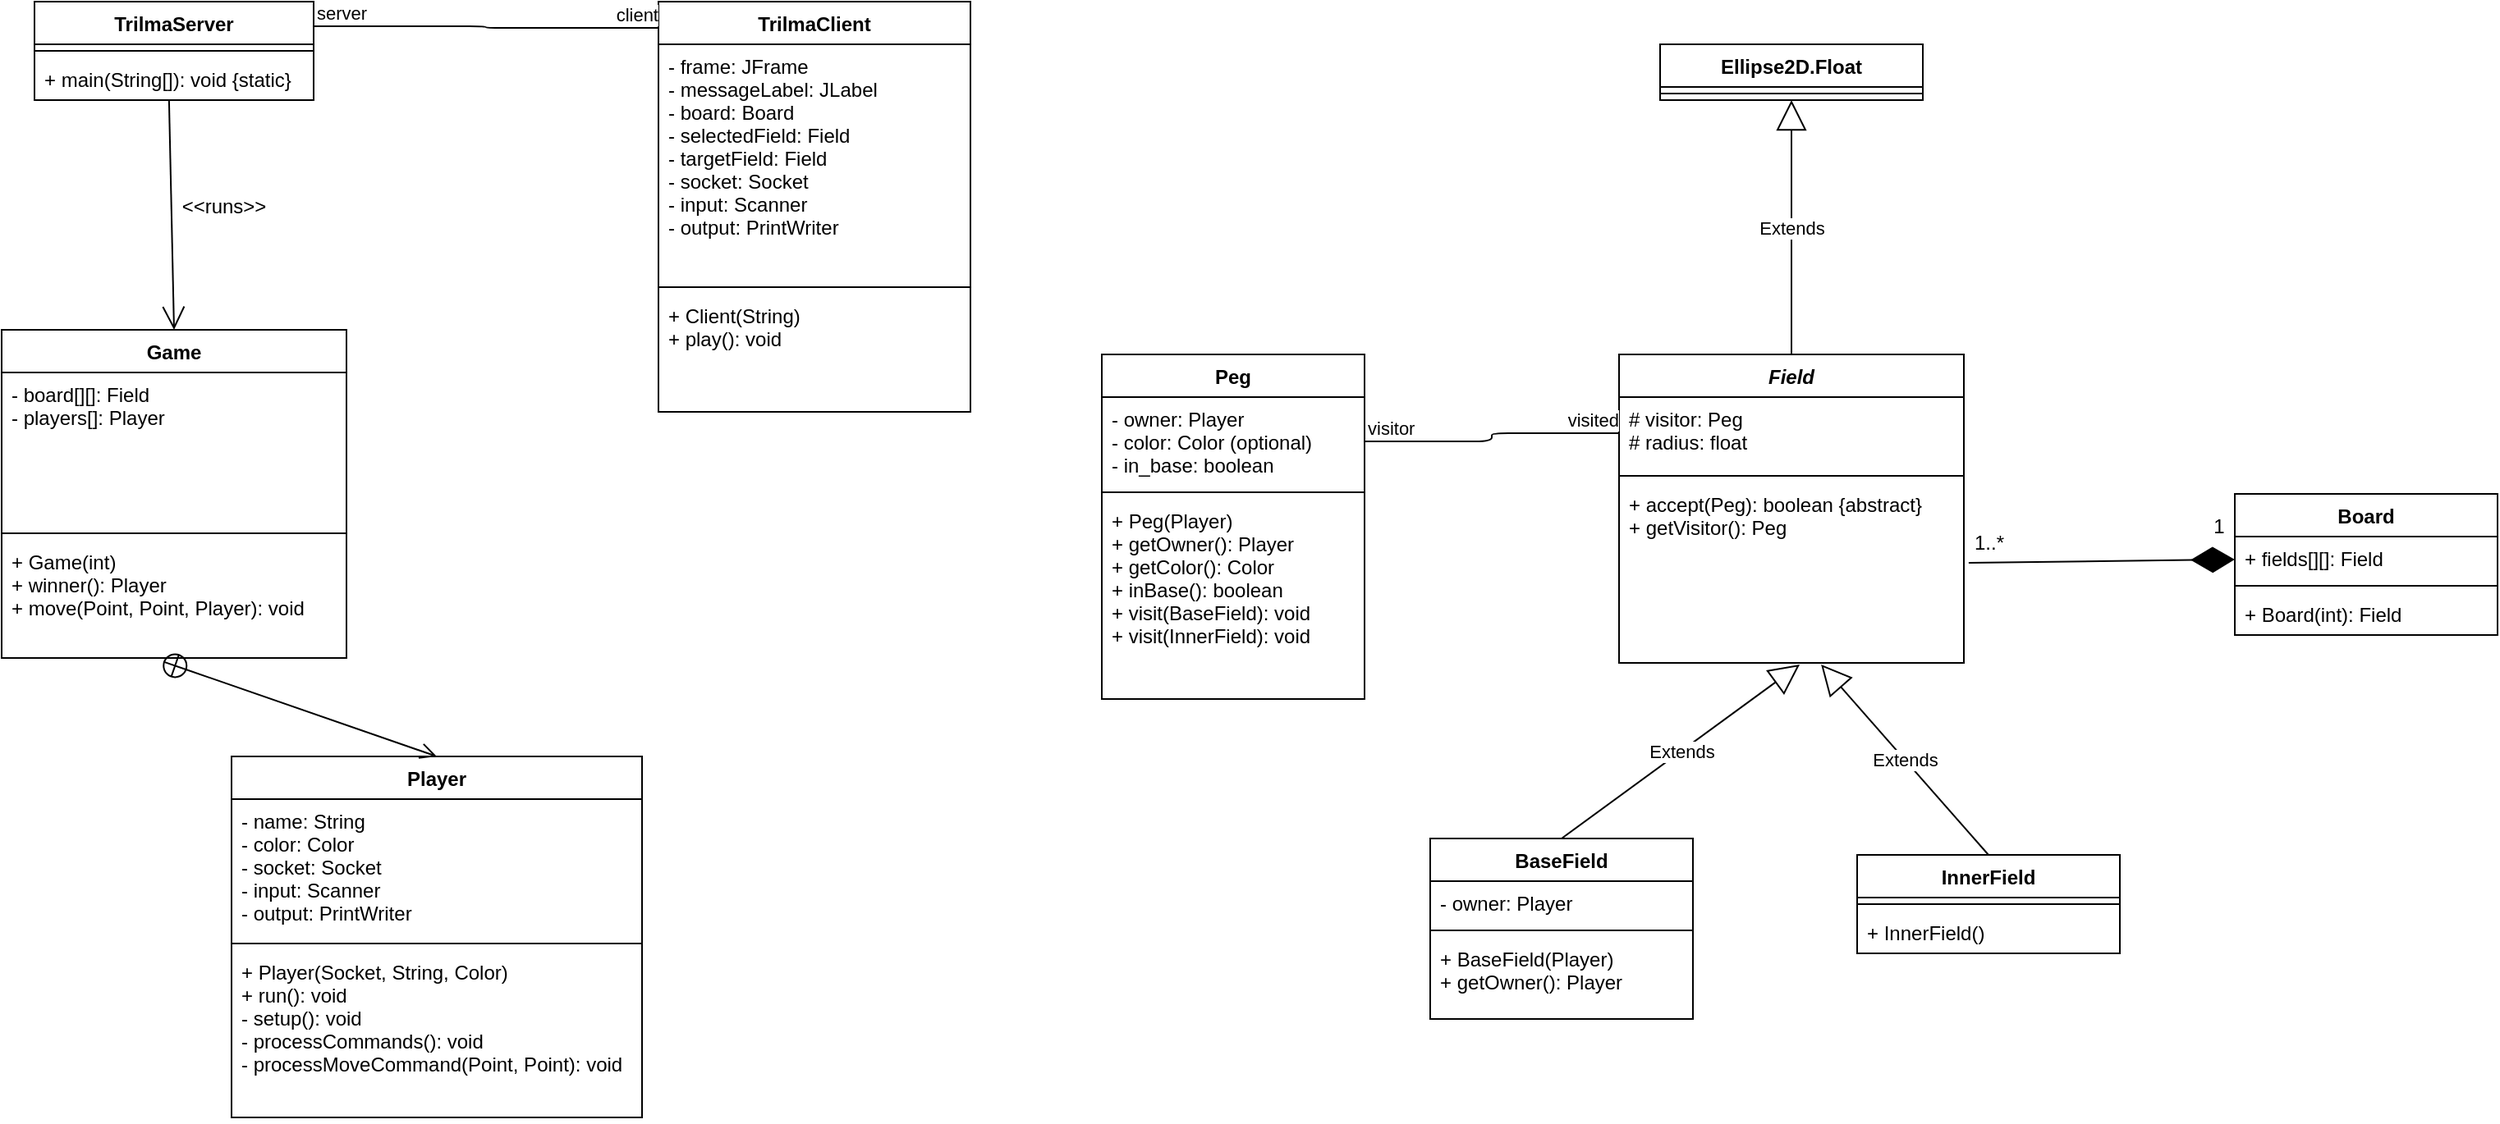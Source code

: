 <mxfile version="14.0.1" type="github">
  <diagram id="C5RBs43oDa-KdzZeNtuy" name="Page-1">
    <mxGraphModel dx="2182" dy="725" grid="1" gridSize="10" guides="1" tooltips="1" connect="1" arrows="1" fold="1" page="1" pageScale="1" pageWidth="827" pageHeight="1169" math="0" shadow="0">
      <root>
        <mxCell id="WIyWlLk6GJQsqaUBKTNV-0" />
        <mxCell id="WIyWlLk6GJQsqaUBKTNV-1" parent="WIyWlLk6GJQsqaUBKTNV-0" />
        <mxCell id="_ynaElvUxv59CEccyUQl-5" value="" style="endArrow=diamondThin;endFill=1;endSize=24;html=1;exitX=1.014;exitY=0.445;exitDx=0;exitDy=0;exitPerimeter=0;" parent="WIyWlLk6GJQsqaUBKTNV-1" source="P3Boi44p3jtgZ2md4cfZ-20" target="uC4lMjQUzB0orpD_JvIB-1" edge="1">
          <mxGeometry width="160" relative="1" as="geometry">
            <mxPoint x="420" y="389" as="sourcePoint" />
            <mxPoint x="640" y="399" as="targetPoint" />
          </mxGeometry>
        </mxCell>
        <mxCell id="_ynaElvUxv59CEccyUQl-6" value="1..*" style="text;html=1;align=center;verticalAlign=middle;resizable=0;points=[];autosize=1;" parent="WIyWlLk6GJQsqaUBKTNV-1" vertex="1">
          <mxGeometry x="485" y="380" width="30" height="20" as="geometry" />
        </mxCell>
        <mxCell id="_ynaElvUxv59CEccyUQl-7" value="1" style="text;html=1;align=center;verticalAlign=middle;resizable=0;points=[];autosize=1;" parent="WIyWlLk6GJQsqaUBKTNV-1" vertex="1">
          <mxGeometry x="630" y="370" width="20" height="20" as="geometry" />
        </mxCell>
        <mxCell id="_ynaElvUxv59CEccyUQl-23" value="TrilmaServer" style="swimlane;fontStyle=1;align=center;verticalAlign=top;childLayout=stackLayout;horizontal=1;startSize=26;horizontalStack=0;resizeParent=1;resizeParentMax=0;resizeLast=0;collapsible=1;marginBottom=0;" parent="WIyWlLk6GJQsqaUBKTNV-1" vertex="1">
          <mxGeometry x="-690" y="60" width="170" height="60" as="geometry" />
        </mxCell>
        <mxCell id="_ynaElvUxv59CEccyUQl-25" value="" style="line;strokeWidth=1;fillColor=none;align=left;verticalAlign=middle;spacingTop=-1;spacingLeft=3;spacingRight=3;rotatable=0;labelPosition=right;points=[];portConstraint=eastwest;" parent="_ynaElvUxv59CEccyUQl-23" vertex="1">
          <mxGeometry y="26" width="170" height="8" as="geometry" />
        </mxCell>
        <mxCell id="_ynaElvUxv59CEccyUQl-26" value="+ main(String[]): void {static}" style="text;strokeColor=none;fillColor=none;align=left;verticalAlign=top;spacingLeft=4;spacingRight=4;overflow=hidden;rotatable=0;points=[[0,0.5],[1,0.5]];portConstraint=eastwest;" parent="_ynaElvUxv59CEccyUQl-23" vertex="1">
          <mxGeometry y="34" width="170" height="26" as="geometry" />
        </mxCell>
        <mxCell id="_ynaElvUxv59CEccyUQl-27" value="TrilmaClient" style="swimlane;fontStyle=1;align=center;verticalAlign=top;childLayout=stackLayout;horizontal=1;startSize=26;horizontalStack=0;resizeParent=1;resizeParentMax=0;resizeLast=0;collapsible=1;marginBottom=0;" parent="WIyWlLk6GJQsqaUBKTNV-1" vertex="1">
          <mxGeometry x="-310" y="60" width="190" height="250" as="geometry" />
        </mxCell>
        <mxCell id="_ynaElvUxv59CEccyUQl-28" value="- frame: JFrame&#xa;- messageLabel: JLabel&#xa;- board: Board&#xa;- selectedField: Field&#xa;- targetField: Field&#xa;- socket: Socket&#xa;- input: Scanner&#xa;- output: PrintWriter" style="text;strokeColor=none;fillColor=none;align=left;verticalAlign=top;spacingLeft=4;spacingRight=4;overflow=hidden;rotatable=0;points=[[0,0.5],[1,0.5]];portConstraint=eastwest;" parent="_ynaElvUxv59CEccyUQl-27" vertex="1">
          <mxGeometry y="26" width="190" height="144" as="geometry" />
        </mxCell>
        <mxCell id="_ynaElvUxv59CEccyUQl-29" value="" style="line;strokeWidth=1;fillColor=none;align=left;verticalAlign=middle;spacingTop=-1;spacingLeft=3;spacingRight=3;rotatable=0;labelPosition=right;points=[];portConstraint=eastwest;" parent="_ynaElvUxv59CEccyUQl-27" vertex="1">
          <mxGeometry y="170" width="190" height="8" as="geometry" />
        </mxCell>
        <mxCell id="_ynaElvUxv59CEccyUQl-30" value="+ Client(String)&#xa;+ play(): void" style="text;strokeColor=none;fillColor=none;align=left;verticalAlign=top;spacingLeft=4;spacingRight=4;overflow=hidden;rotatable=0;points=[[0,0.5],[1,0.5]];portConstraint=eastwest;" parent="_ynaElvUxv59CEccyUQl-27" vertex="1">
          <mxGeometry y="178" width="190" height="72" as="geometry" />
        </mxCell>
        <mxCell id="P3Boi44p3jtgZ2md4cfZ-4" value="Player" style="swimlane;fontStyle=1;align=center;verticalAlign=top;childLayout=stackLayout;horizontal=1;startSize=26;horizontalStack=0;resizeParent=1;resizeParentMax=0;resizeLast=0;collapsible=1;marginBottom=0;" parent="WIyWlLk6GJQsqaUBKTNV-1" vertex="1">
          <mxGeometry x="-570" y="520" width="250" height="220" as="geometry" />
        </mxCell>
        <mxCell id="P3Boi44p3jtgZ2md4cfZ-5" value="- name: String&#xa;- color: Color&#xa;- socket: Socket&#xa;- input: Scanner&#xa;- output: PrintWriter" style="text;strokeColor=none;fillColor=none;align=left;verticalAlign=top;spacingLeft=4;spacingRight=4;overflow=hidden;rotatable=0;points=[[0,0.5],[1,0.5]];portConstraint=eastwest;" parent="P3Boi44p3jtgZ2md4cfZ-4" vertex="1">
          <mxGeometry y="26" width="250" height="84" as="geometry" />
        </mxCell>
        <mxCell id="P3Boi44p3jtgZ2md4cfZ-6" value="" style="line;strokeWidth=1;fillColor=none;align=left;verticalAlign=middle;spacingTop=-1;spacingLeft=3;spacingRight=3;rotatable=0;labelPosition=right;points=[];portConstraint=eastwest;" parent="P3Boi44p3jtgZ2md4cfZ-4" vertex="1">
          <mxGeometry y="110" width="250" height="8" as="geometry" />
        </mxCell>
        <mxCell id="P3Boi44p3jtgZ2md4cfZ-7" value="+ Player(Socket, String, Color)&#xa;+ run(): void&#xa;- setup(): void&#xa;- processCommands(): void&#xa;- processMoveCommand(Point, Point): void" style="text;strokeColor=none;fillColor=none;align=left;verticalAlign=top;spacingLeft=4;spacingRight=4;overflow=hidden;rotatable=0;points=[[0,0.5],[1,0.5]];portConstraint=eastwest;" parent="P3Boi44p3jtgZ2md4cfZ-4" vertex="1">
          <mxGeometry y="118" width="250" height="102" as="geometry" />
        </mxCell>
        <mxCell id="P3Boi44p3jtgZ2md4cfZ-12" value="Peg" style="swimlane;fontStyle=1;align=center;verticalAlign=top;childLayout=stackLayout;horizontal=1;startSize=26;horizontalStack=0;resizeParent=1;resizeParentMax=0;resizeLast=0;collapsible=1;marginBottom=0;" parent="WIyWlLk6GJQsqaUBKTNV-1" vertex="1">
          <mxGeometry x="-40" y="275" width="160" height="210" as="geometry" />
        </mxCell>
        <mxCell id="P3Boi44p3jtgZ2md4cfZ-13" value="- owner: Player&#xa;- color: Color (optional)&#xa;- in_base: boolean" style="text;strokeColor=none;fillColor=none;align=left;verticalAlign=top;spacingLeft=4;spacingRight=4;overflow=hidden;rotatable=0;points=[[0,0.5],[1,0.5]];portConstraint=eastwest;" parent="P3Boi44p3jtgZ2md4cfZ-12" vertex="1">
          <mxGeometry y="26" width="160" height="54" as="geometry" />
        </mxCell>
        <mxCell id="P3Boi44p3jtgZ2md4cfZ-14" value="" style="line;strokeWidth=1;fillColor=none;align=left;verticalAlign=middle;spacingTop=-1;spacingLeft=3;spacingRight=3;rotatable=0;labelPosition=right;points=[];portConstraint=eastwest;" parent="P3Boi44p3jtgZ2md4cfZ-12" vertex="1">
          <mxGeometry y="80" width="160" height="8" as="geometry" />
        </mxCell>
        <mxCell id="P3Boi44p3jtgZ2md4cfZ-15" value="+ Peg(Player)&#xa;+ getOwner(): Player&#xa;+ getColor(): Color&#xa;+ inBase(): boolean&#xa;+ visit(BaseField): void&#xa;+ visit(InnerField): void" style="text;strokeColor=none;fillColor=none;align=left;verticalAlign=top;spacingLeft=4;spacingRight=4;overflow=hidden;rotatable=0;points=[[0,0.5],[1,0.5]];portConstraint=eastwest;" parent="P3Boi44p3jtgZ2md4cfZ-12" vertex="1">
          <mxGeometry y="88" width="160" height="122" as="geometry" />
        </mxCell>
        <mxCell id="P3Boi44p3jtgZ2md4cfZ-17" value="Field" style="swimlane;fontStyle=3;align=center;verticalAlign=top;childLayout=stackLayout;horizontal=1;startSize=26;horizontalStack=0;resizeParent=1;resizeParentMax=0;resizeLast=0;collapsible=1;marginBottom=0;" parent="WIyWlLk6GJQsqaUBKTNV-1" vertex="1">
          <mxGeometry x="275" y="275" width="210" height="188" as="geometry" />
        </mxCell>
        <mxCell id="P3Boi44p3jtgZ2md4cfZ-18" value="# visitor: Peg&#xa;# radius: float" style="text;strokeColor=none;fillColor=none;align=left;verticalAlign=top;spacingLeft=4;spacingRight=4;overflow=hidden;rotatable=0;points=[[0,0.5],[1,0.5]];portConstraint=eastwest;" parent="P3Boi44p3jtgZ2md4cfZ-17" vertex="1">
          <mxGeometry y="26" width="210" height="44" as="geometry" />
        </mxCell>
        <mxCell id="P3Boi44p3jtgZ2md4cfZ-19" value="" style="line;strokeWidth=1;fillColor=none;align=left;verticalAlign=middle;spacingTop=-1;spacingLeft=3;spacingRight=3;rotatable=0;labelPosition=right;points=[];portConstraint=eastwest;" parent="P3Boi44p3jtgZ2md4cfZ-17" vertex="1">
          <mxGeometry y="70" width="210" height="8" as="geometry" />
        </mxCell>
        <mxCell id="P3Boi44p3jtgZ2md4cfZ-20" value="+ accept(Peg): boolean {abstract}&#xa;+ getVisitor(): Peg" style="text;strokeColor=none;fillColor=none;align=left;verticalAlign=top;spacingLeft=4;spacingRight=4;overflow=hidden;rotatable=0;points=[[0,0.5],[1,0.5]];portConstraint=eastwest;fontStyle=0" parent="P3Boi44p3jtgZ2md4cfZ-17" vertex="1">
          <mxGeometry y="78" width="210" height="110" as="geometry" />
        </mxCell>
        <mxCell id="P3Boi44p3jtgZ2md4cfZ-25" value="BaseField" style="swimlane;fontStyle=1;align=center;verticalAlign=top;childLayout=stackLayout;horizontal=1;startSize=26;horizontalStack=0;resizeParent=1;resizeParentMax=0;resizeLast=0;collapsible=1;marginBottom=0;" parent="WIyWlLk6GJQsqaUBKTNV-1" vertex="1">
          <mxGeometry x="160" y="570" width="160" height="110" as="geometry" />
        </mxCell>
        <mxCell id="P3Boi44p3jtgZ2md4cfZ-26" value="- owner: Player" style="text;strokeColor=none;fillColor=none;align=left;verticalAlign=top;spacingLeft=4;spacingRight=4;overflow=hidden;rotatable=0;points=[[0,0.5],[1,0.5]];portConstraint=eastwest;" parent="P3Boi44p3jtgZ2md4cfZ-25" vertex="1">
          <mxGeometry y="26" width="160" height="26" as="geometry" />
        </mxCell>
        <mxCell id="P3Boi44p3jtgZ2md4cfZ-27" value="" style="line;strokeWidth=1;fillColor=none;align=left;verticalAlign=middle;spacingTop=-1;spacingLeft=3;spacingRight=3;rotatable=0;labelPosition=right;points=[];portConstraint=eastwest;" parent="P3Boi44p3jtgZ2md4cfZ-25" vertex="1">
          <mxGeometry y="52" width="160" height="8" as="geometry" />
        </mxCell>
        <mxCell id="P3Boi44p3jtgZ2md4cfZ-28" value="+ BaseField(Player)&#xa;+ getOwner(): Player" style="text;strokeColor=none;fillColor=none;align=left;verticalAlign=top;spacingLeft=4;spacingRight=4;overflow=hidden;rotatable=0;points=[[0,0.5],[1,0.5]];portConstraint=eastwest;" parent="P3Boi44p3jtgZ2md4cfZ-25" vertex="1">
          <mxGeometry y="60" width="160" height="50" as="geometry" />
        </mxCell>
        <mxCell id="P3Boi44p3jtgZ2md4cfZ-29" value="InnerField" style="swimlane;fontStyle=1;align=center;verticalAlign=top;childLayout=stackLayout;horizontal=1;startSize=26;horizontalStack=0;resizeParent=1;resizeParentMax=0;resizeLast=0;collapsible=1;marginBottom=0;" parent="WIyWlLk6GJQsqaUBKTNV-1" vertex="1">
          <mxGeometry x="420" y="580" width="160" height="60" as="geometry" />
        </mxCell>
        <mxCell id="P3Boi44p3jtgZ2md4cfZ-31" value="" style="line;strokeWidth=1;fillColor=none;align=left;verticalAlign=middle;spacingTop=-1;spacingLeft=3;spacingRight=3;rotatable=0;labelPosition=right;points=[];portConstraint=eastwest;" parent="P3Boi44p3jtgZ2md4cfZ-29" vertex="1">
          <mxGeometry y="26" width="160" height="8" as="geometry" />
        </mxCell>
        <mxCell id="P3Boi44p3jtgZ2md4cfZ-32" value="+ InnerField()" style="text;strokeColor=none;fillColor=none;align=left;verticalAlign=top;spacingLeft=4;spacingRight=4;overflow=hidden;rotatable=0;points=[[0,0.5],[1,0.5]];portConstraint=eastwest;" parent="P3Boi44p3jtgZ2md4cfZ-29" vertex="1">
          <mxGeometry y="34" width="160" height="26" as="geometry" />
        </mxCell>
        <mxCell id="P3Boi44p3jtgZ2md4cfZ-33" value="Extends" style="endArrow=block;endSize=16;endFill=0;html=1;exitX=0.5;exitY=0;exitDx=0;exitDy=0;entryX=0.524;entryY=1.009;entryDx=0;entryDy=0;entryPerimeter=0;" parent="WIyWlLk6GJQsqaUBKTNV-1" source="P3Boi44p3jtgZ2md4cfZ-25" target="P3Boi44p3jtgZ2md4cfZ-20" edge="1">
          <mxGeometry width="160" relative="1" as="geometry">
            <mxPoint x="250" y="440" as="sourcePoint" />
            <mxPoint x="410" y="440" as="targetPoint" />
          </mxGeometry>
        </mxCell>
        <mxCell id="P3Boi44p3jtgZ2md4cfZ-34" value="Extends" style="endArrow=block;endSize=16;endFill=0;html=1;exitX=0.5;exitY=0;exitDx=0;exitDy=0;entryX=0.586;entryY=1.009;entryDx=0;entryDy=0;entryPerimeter=0;" parent="WIyWlLk6GJQsqaUBKTNV-1" source="P3Boi44p3jtgZ2md4cfZ-29" target="P3Boi44p3jtgZ2md4cfZ-20" edge="1">
          <mxGeometry width="160" relative="1" as="geometry">
            <mxPoint x="250" y="440" as="sourcePoint" />
            <mxPoint x="389" y="460" as="targetPoint" />
          </mxGeometry>
        </mxCell>
        <mxCell id="Z-ylLWO6KV1ZyLTaMgf_-4" value="Ellipse2D.Float" style="swimlane;fontStyle=1;align=center;verticalAlign=top;childLayout=stackLayout;horizontal=1;startSize=26;horizontalStack=0;resizeParent=1;resizeParentMax=0;resizeLast=0;collapsible=1;marginBottom=0;" parent="WIyWlLk6GJQsqaUBKTNV-1" vertex="1">
          <mxGeometry x="300" y="86" width="160" height="34" as="geometry" />
        </mxCell>
        <mxCell id="Z-ylLWO6KV1ZyLTaMgf_-6" value="" style="line;strokeWidth=1;fillColor=none;align=left;verticalAlign=middle;spacingTop=-1;spacingLeft=3;spacingRight=3;rotatable=0;labelPosition=right;points=[];portConstraint=eastwest;" parent="Z-ylLWO6KV1ZyLTaMgf_-4" vertex="1">
          <mxGeometry y="26" width="160" height="8" as="geometry" />
        </mxCell>
        <mxCell id="Z-ylLWO6KV1ZyLTaMgf_-8" value="Extends" style="endArrow=block;endSize=16;endFill=0;html=1;exitX=0.5;exitY=0;exitDx=0;exitDy=0;entryX=0.5;entryY=1;entryDx=0;entryDy=0;" parent="WIyWlLk6GJQsqaUBKTNV-1" source="P3Boi44p3jtgZ2md4cfZ-17" target="Z-ylLWO6KV1ZyLTaMgf_-4" edge="1">
          <mxGeometry width="160" relative="1" as="geometry">
            <mxPoint x="240" y="420" as="sourcePoint" />
            <mxPoint x="400" y="420" as="targetPoint" />
          </mxGeometry>
        </mxCell>
        <mxCell id="kYy_7Y2Fd9dhygYP-oi2-2" value="Game" style="swimlane;fontStyle=1;align=center;verticalAlign=top;childLayout=stackLayout;horizontal=1;startSize=26;horizontalStack=0;resizeParent=1;resizeParentMax=0;resizeLast=0;collapsible=1;marginBottom=0;" parent="WIyWlLk6GJQsqaUBKTNV-1" vertex="1">
          <mxGeometry x="-710" y="260" width="210" height="200" as="geometry" />
        </mxCell>
        <mxCell id="kYy_7Y2Fd9dhygYP-oi2-3" value="- board[][]: Field&#xa;- players[]: Player" style="text;strokeColor=none;fillColor=none;align=left;verticalAlign=top;spacingLeft=4;spacingRight=4;overflow=hidden;rotatable=0;points=[[0,0.5],[1,0.5]];portConstraint=eastwest;" parent="kYy_7Y2Fd9dhygYP-oi2-2" vertex="1">
          <mxGeometry y="26" width="210" height="94" as="geometry" />
        </mxCell>
        <mxCell id="kYy_7Y2Fd9dhygYP-oi2-4" value="" style="line;strokeWidth=1;fillColor=none;align=left;verticalAlign=middle;spacingTop=-1;spacingLeft=3;spacingRight=3;rotatable=0;labelPosition=right;points=[];portConstraint=eastwest;" parent="kYy_7Y2Fd9dhygYP-oi2-2" vertex="1">
          <mxGeometry y="120" width="210" height="8" as="geometry" />
        </mxCell>
        <mxCell id="kYy_7Y2Fd9dhygYP-oi2-5" value="+ Game(int)&#xa;+ winner(): Player&#xa;+ move(Point, Point, Player): void" style="text;strokeColor=none;fillColor=none;align=left;verticalAlign=top;spacingLeft=4;spacingRight=4;overflow=hidden;rotatable=0;points=[[0,0.5],[1,0.5]];portConstraint=eastwest;" parent="kYy_7Y2Fd9dhygYP-oi2-2" vertex="1">
          <mxGeometry y="128" width="210" height="72" as="geometry" />
        </mxCell>
        <mxCell id="kYy_7Y2Fd9dhygYP-oi2-12" value="" style="endArrow=open;startArrow=circlePlus;endFill=0;startFill=0;endSize=8;html=1;exitX=0.467;exitY=1.029;exitDx=0;exitDy=0;exitPerimeter=0;entryX=0.5;entryY=0;entryDx=0;entryDy=0;" parent="WIyWlLk6GJQsqaUBKTNV-1" source="kYy_7Y2Fd9dhygYP-oi2-5" target="P3Boi44p3jtgZ2md4cfZ-4" edge="1">
          <mxGeometry width="160" relative="1" as="geometry">
            <mxPoint x="-240" y="330" as="sourcePoint" />
            <mxPoint x="-80" y="330" as="targetPoint" />
          </mxGeometry>
        </mxCell>
        <mxCell id="kYy_7Y2Fd9dhygYP-oi2-14" value="" style="endArrow=none;html=1;edgeStyle=orthogonalEdgeStyle;exitX=1;exitY=0.5;exitDx=0;exitDy=0;entryX=0;entryY=0.5;entryDx=0;entryDy=0;" parent="WIyWlLk6GJQsqaUBKTNV-1" source="P3Boi44p3jtgZ2md4cfZ-13" target="P3Boi44p3jtgZ2md4cfZ-18" edge="1">
          <mxGeometry relative="1" as="geometry">
            <mxPoint x="230" y="280" as="sourcePoint" />
            <mxPoint x="270" y="310" as="targetPoint" />
          </mxGeometry>
        </mxCell>
        <mxCell id="kYy_7Y2Fd9dhygYP-oi2-15" value="visitor" style="edgeLabel;resizable=0;html=1;align=left;verticalAlign=bottom;" parent="kYy_7Y2Fd9dhygYP-oi2-14" connectable="0" vertex="1">
          <mxGeometry x="-1" relative="1" as="geometry" />
        </mxCell>
        <mxCell id="kYy_7Y2Fd9dhygYP-oi2-16" value="visited" style="edgeLabel;resizable=0;html=1;align=right;verticalAlign=bottom;" parent="kYy_7Y2Fd9dhygYP-oi2-14" connectable="0" vertex="1">
          <mxGeometry x="1" relative="1" as="geometry" />
        </mxCell>
        <mxCell id="kYy_7Y2Fd9dhygYP-oi2-17" value="" style="endArrow=open;endFill=1;endSize=12;html=1;entryX=0.5;entryY=0;entryDx=0;entryDy=0;exitX=0.482;exitY=1;exitDx=0;exitDy=0;exitPerimeter=0;" parent="WIyWlLk6GJQsqaUBKTNV-1" source="_ynaElvUxv59CEccyUQl-26" target="kYy_7Y2Fd9dhygYP-oi2-2" edge="1">
          <mxGeometry width="160" relative="1" as="geometry">
            <mxPoint x="-640" y="170" as="sourcePoint" />
            <mxPoint x="-430" y="330" as="targetPoint" />
          </mxGeometry>
        </mxCell>
        <mxCell id="kYy_7Y2Fd9dhygYP-oi2-18" value="&amp;lt;&amp;lt;runs&amp;gt;&amp;gt;" style="text;html=1;align=center;verticalAlign=middle;resizable=0;points=[];autosize=1;" parent="WIyWlLk6GJQsqaUBKTNV-1" vertex="1">
          <mxGeometry x="-610" y="175" width="70" height="20" as="geometry" />
        </mxCell>
        <mxCell id="kYy_7Y2Fd9dhygYP-oi2-19" value="" style="endArrow=none;html=1;edgeStyle=orthogonalEdgeStyle;exitX=1;exitY=0.25;exitDx=0;exitDy=0;entryX=0;entryY=0.064;entryDx=0;entryDy=0;entryPerimeter=0;" parent="WIyWlLk6GJQsqaUBKTNV-1" source="_ynaElvUxv59CEccyUQl-23" target="_ynaElvUxv59CEccyUQl-27" edge="1">
          <mxGeometry relative="1" as="geometry">
            <mxPoint x="-450" y="320" as="sourcePoint" />
            <mxPoint x="-290" y="320" as="targetPoint" />
          </mxGeometry>
        </mxCell>
        <mxCell id="kYy_7Y2Fd9dhygYP-oi2-20" value="server" style="edgeLabel;resizable=0;html=1;align=left;verticalAlign=bottom;" parent="kYy_7Y2Fd9dhygYP-oi2-19" connectable="0" vertex="1">
          <mxGeometry x="-1" relative="1" as="geometry" />
        </mxCell>
        <mxCell id="kYy_7Y2Fd9dhygYP-oi2-21" value="client" style="edgeLabel;resizable=0;html=1;align=right;verticalAlign=bottom;" parent="kYy_7Y2Fd9dhygYP-oi2-19" connectable="0" vertex="1">
          <mxGeometry x="1" relative="1" as="geometry" />
        </mxCell>
        <mxCell id="uC4lMjQUzB0orpD_JvIB-0" value="Board" style="swimlane;fontStyle=1;align=center;verticalAlign=top;childLayout=stackLayout;horizontal=1;startSize=26;horizontalStack=0;resizeParent=1;resizeParentMax=0;resizeLast=0;collapsible=1;marginBottom=0;" vertex="1" parent="WIyWlLk6GJQsqaUBKTNV-1">
          <mxGeometry x="650" y="360" width="160" height="86" as="geometry" />
        </mxCell>
        <mxCell id="uC4lMjQUzB0orpD_JvIB-1" value="+ fields[][]: Field" style="text;strokeColor=none;fillColor=none;align=left;verticalAlign=top;spacingLeft=4;spacingRight=4;overflow=hidden;rotatable=0;points=[[0,0.5],[1,0.5]];portConstraint=eastwest;" vertex="1" parent="uC4lMjQUzB0orpD_JvIB-0">
          <mxGeometry y="26" width="160" height="26" as="geometry" />
        </mxCell>
        <mxCell id="uC4lMjQUzB0orpD_JvIB-2" value="" style="line;strokeWidth=1;fillColor=none;align=left;verticalAlign=middle;spacingTop=-1;spacingLeft=3;spacingRight=3;rotatable=0;labelPosition=right;points=[];portConstraint=eastwest;" vertex="1" parent="uC4lMjQUzB0orpD_JvIB-0">
          <mxGeometry y="52" width="160" height="8" as="geometry" />
        </mxCell>
        <mxCell id="uC4lMjQUzB0orpD_JvIB-3" value="+ Board(int): Field" style="text;strokeColor=none;fillColor=none;align=left;verticalAlign=top;spacingLeft=4;spacingRight=4;overflow=hidden;rotatable=0;points=[[0,0.5],[1,0.5]];portConstraint=eastwest;" vertex="1" parent="uC4lMjQUzB0orpD_JvIB-0">
          <mxGeometry y="60" width="160" height="26" as="geometry" />
        </mxCell>
      </root>
    </mxGraphModel>
  </diagram>
</mxfile>

